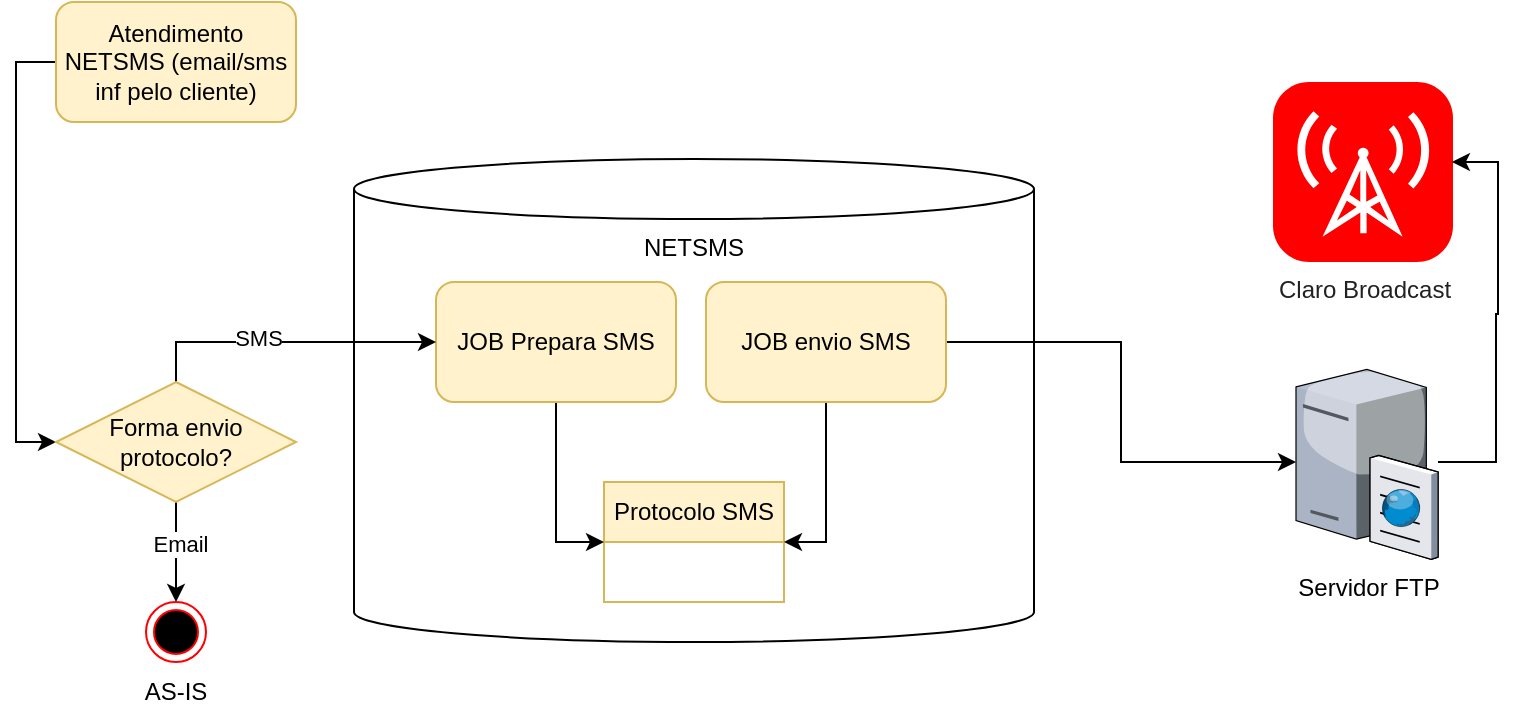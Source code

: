 <mxfile version="24.2.5" type="github">
  <diagram name="Página-1" id="2J26ts4s1bE-M6SoEJtU">
    <mxGraphModel dx="1050" dy="530" grid="1" gridSize="10" guides="1" tooltips="1" connect="1" arrows="1" fold="1" page="1" pageScale="1" pageWidth="827" pageHeight="1169" math="0" shadow="0">
      <root>
        <mxCell id="0" />
        <mxCell id="1" parent="0" />
        <mxCell id="SS-V3CAHCoVPXt7cMS1L-17" value="NETSMS" style="shape=cylinder3;whiteSpace=wrap;html=1;boundedLbl=1;backgroundOutline=1;size=15;verticalAlign=top;" vertex="1" parent="1">
          <mxGeometry x="199" y="98.5" width="340" height="241.5" as="geometry" />
        </mxCell>
        <mxCell id="SS-V3CAHCoVPXt7cMS1L-1" value="Protocolo SMS" style="swimlane;fontStyle=0;childLayout=stackLayout;horizontal=1;startSize=30;horizontalStack=0;resizeParent=1;resizeParentMax=0;resizeLast=0;collapsible=1;marginBottom=0;whiteSpace=wrap;html=1;fillColor=#fff2cc;strokeColor=#d6b656;" vertex="1" parent="1">
          <mxGeometry x="324" y="260" width="90" height="60" as="geometry" />
        </mxCell>
        <mxCell id="SS-V3CAHCoVPXt7cMS1L-5" value="Servidor FTP" style="verticalLabelPosition=bottom;sketch=0;aspect=fixed;html=1;verticalAlign=top;strokeColor=none;align=center;outlineConnect=0;shape=mxgraph.citrix.ftp_server;" vertex="1" parent="1">
          <mxGeometry x="670" y="201.5" width="71" height="97" as="geometry" />
        </mxCell>
        <mxCell id="SS-V3CAHCoVPXt7cMS1L-7" style="edgeStyle=orthogonalEdgeStyle;rounded=0;orthogonalLoop=1;jettySize=auto;html=1;" edge="1" parent="1" source="SS-V3CAHCoVPXt7cMS1L-6" target="SS-V3CAHCoVPXt7cMS1L-5">
          <mxGeometry relative="1" as="geometry" />
        </mxCell>
        <mxCell id="SS-V3CAHCoVPXt7cMS1L-16" style="edgeStyle=orthogonalEdgeStyle;rounded=0;orthogonalLoop=1;jettySize=auto;html=1;entryX=1;entryY=0.5;entryDx=0;entryDy=0;" edge="1" parent="1" source="SS-V3CAHCoVPXt7cMS1L-6" target="SS-V3CAHCoVPXt7cMS1L-1">
          <mxGeometry relative="1" as="geometry" />
        </mxCell>
        <mxCell id="SS-V3CAHCoVPXt7cMS1L-6" value="JOB envio SMS" style="rounded=1;whiteSpace=wrap;html=1;fillColor=#fff2cc;strokeColor=#d6b656;" vertex="1" parent="1">
          <mxGeometry x="375" y="160" width="120" height="60" as="geometry" />
        </mxCell>
        <mxCell id="SS-V3CAHCoVPXt7cMS1L-8" value="&lt;font style=&quot;font-size: 12px;&quot;&gt;Claro Broadcast&lt;/font&gt;" style="html=1;strokeWidth=1;shadow=0;dashed=0;shape=mxgraph.ios7.misc.broadcast;fillColor=#FF0000;strokeColor=none;buttonText=;strokeColor2=#222222;fontColor=#222222;fontSize=8;verticalLabelPosition=bottom;verticalAlign=top;align=center;sketch=0;" vertex="1" parent="1">
          <mxGeometry x="658.5" y="60" width="90" height="90" as="geometry" />
        </mxCell>
        <mxCell id="SS-V3CAHCoVPXt7cMS1L-12" style="edgeStyle=orthogonalEdgeStyle;rounded=0;orthogonalLoop=1;jettySize=auto;html=1;entryX=0.994;entryY=0.444;entryDx=0;entryDy=0;entryPerimeter=0;" edge="1" parent="1" source="SS-V3CAHCoVPXt7cMS1L-5" target="SS-V3CAHCoVPXt7cMS1L-8">
          <mxGeometry relative="1" as="geometry">
            <Array as="points">
              <mxPoint x="770" y="250" />
              <mxPoint x="770" y="176" />
              <mxPoint x="771" y="176" />
              <mxPoint x="771" y="100" />
            </Array>
          </mxGeometry>
        </mxCell>
        <mxCell id="SS-V3CAHCoVPXt7cMS1L-15" style="edgeStyle=orthogonalEdgeStyle;rounded=0;orthogonalLoop=1;jettySize=auto;html=1;entryX=0;entryY=0.5;entryDx=0;entryDy=0;" edge="1" parent="1" source="SS-V3CAHCoVPXt7cMS1L-14" target="SS-V3CAHCoVPXt7cMS1L-1">
          <mxGeometry relative="1" as="geometry" />
        </mxCell>
        <mxCell id="SS-V3CAHCoVPXt7cMS1L-14" value="JOB Prepara SMS" style="rounded=1;whiteSpace=wrap;html=1;fillColor=#fff2cc;strokeColor=#d6b656;" vertex="1" parent="1">
          <mxGeometry x="240" y="160" width="120" height="60" as="geometry" />
        </mxCell>
        <mxCell id="SS-V3CAHCoVPXt7cMS1L-28" style="edgeStyle=orthogonalEdgeStyle;rounded=0;orthogonalLoop=1;jettySize=auto;html=1;entryX=0;entryY=0.5;entryDx=0;entryDy=0;exitX=0;exitY=0.5;exitDx=0;exitDy=0;" edge="1" parent="1" source="SS-V3CAHCoVPXt7cMS1L-18" target="SS-V3CAHCoVPXt7cMS1L-20">
          <mxGeometry relative="1" as="geometry" />
        </mxCell>
        <mxCell id="SS-V3CAHCoVPXt7cMS1L-18" value="Atendimento NETSMS (email/sms inf pelo cliente)" style="rounded=1;whiteSpace=wrap;html=1;fillColor=#fff2cc;strokeColor=#d6b656;" vertex="1" parent="1">
          <mxGeometry x="50" y="20" width="120" height="60" as="geometry" />
        </mxCell>
        <mxCell id="SS-V3CAHCoVPXt7cMS1L-21" style="edgeStyle=orthogonalEdgeStyle;rounded=0;orthogonalLoop=1;jettySize=auto;html=1;entryX=0;entryY=0.5;entryDx=0;entryDy=0;exitX=0.5;exitY=0;exitDx=0;exitDy=0;" edge="1" parent="1" source="SS-V3CAHCoVPXt7cMS1L-20" target="SS-V3CAHCoVPXt7cMS1L-14">
          <mxGeometry relative="1" as="geometry" />
        </mxCell>
        <mxCell id="SS-V3CAHCoVPXt7cMS1L-22" value="SMS" style="edgeLabel;html=1;align=center;verticalAlign=middle;resizable=0;points=[];" vertex="1" connectable="0" parent="SS-V3CAHCoVPXt7cMS1L-21">
          <mxGeometry x="-0.189" y="2" relative="1" as="geometry">
            <mxPoint as="offset" />
          </mxGeometry>
        </mxCell>
        <mxCell id="SS-V3CAHCoVPXt7cMS1L-24" style="edgeStyle=orthogonalEdgeStyle;rounded=0;orthogonalLoop=1;jettySize=auto;html=1;entryX=0.5;entryY=0;entryDx=0;entryDy=0;" edge="1" parent="1" source="SS-V3CAHCoVPXt7cMS1L-20" target="SS-V3CAHCoVPXt7cMS1L-23">
          <mxGeometry relative="1" as="geometry" />
        </mxCell>
        <mxCell id="SS-V3CAHCoVPXt7cMS1L-25" value="Email" style="edgeLabel;html=1;align=center;verticalAlign=middle;resizable=0;points=[];" vertex="1" connectable="0" parent="SS-V3CAHCoVPXt7cMS1L-24">
          <mxGeometry x="-0.176" y="2" relative="1" as="geometry">
            <mxPoint as="offset" />
          </mxGeometry>
        </mxCell>
        <mxCell id="SS-V3CAHCoVPXt7cMS1L-20" value="Forma envio protocolo?" style="rhombus;whiteSpace=wrap;html=1;fillColor=#fff2cc;strokeColor=#d6b656;" vertex="1" parent="1">
          <mxGeometry x="50" y="210" width="120" height="60" as="geometry" />
        </mxCell>
        <mxCell id="SS-V3CAHCoVPXt7cMS1L-23" value="" style="ellipse;html=1;shape=endState;fillColor=#000000;strokeColor=#ff0000;" vertex="1" parent="1">
          <mxGeometry x="95" y="320" width="30" height="30" as="geometry" />
        </mxCell>
        <mxCell id="SS-V3CAHCoVPXt7cMS1L-26" value="AS-IS" style="text;html=1;align=center;verticalAlign=middle;whiteSpace=wrap;rounded=0;" vertex="1" parent="1">
          <mxGeometry x="80" y="350" width="60" height="30" as="geometry" />
        </mxCell>
      </root>
    </mxGraphModel>
  </diagram>
</mxfile>
